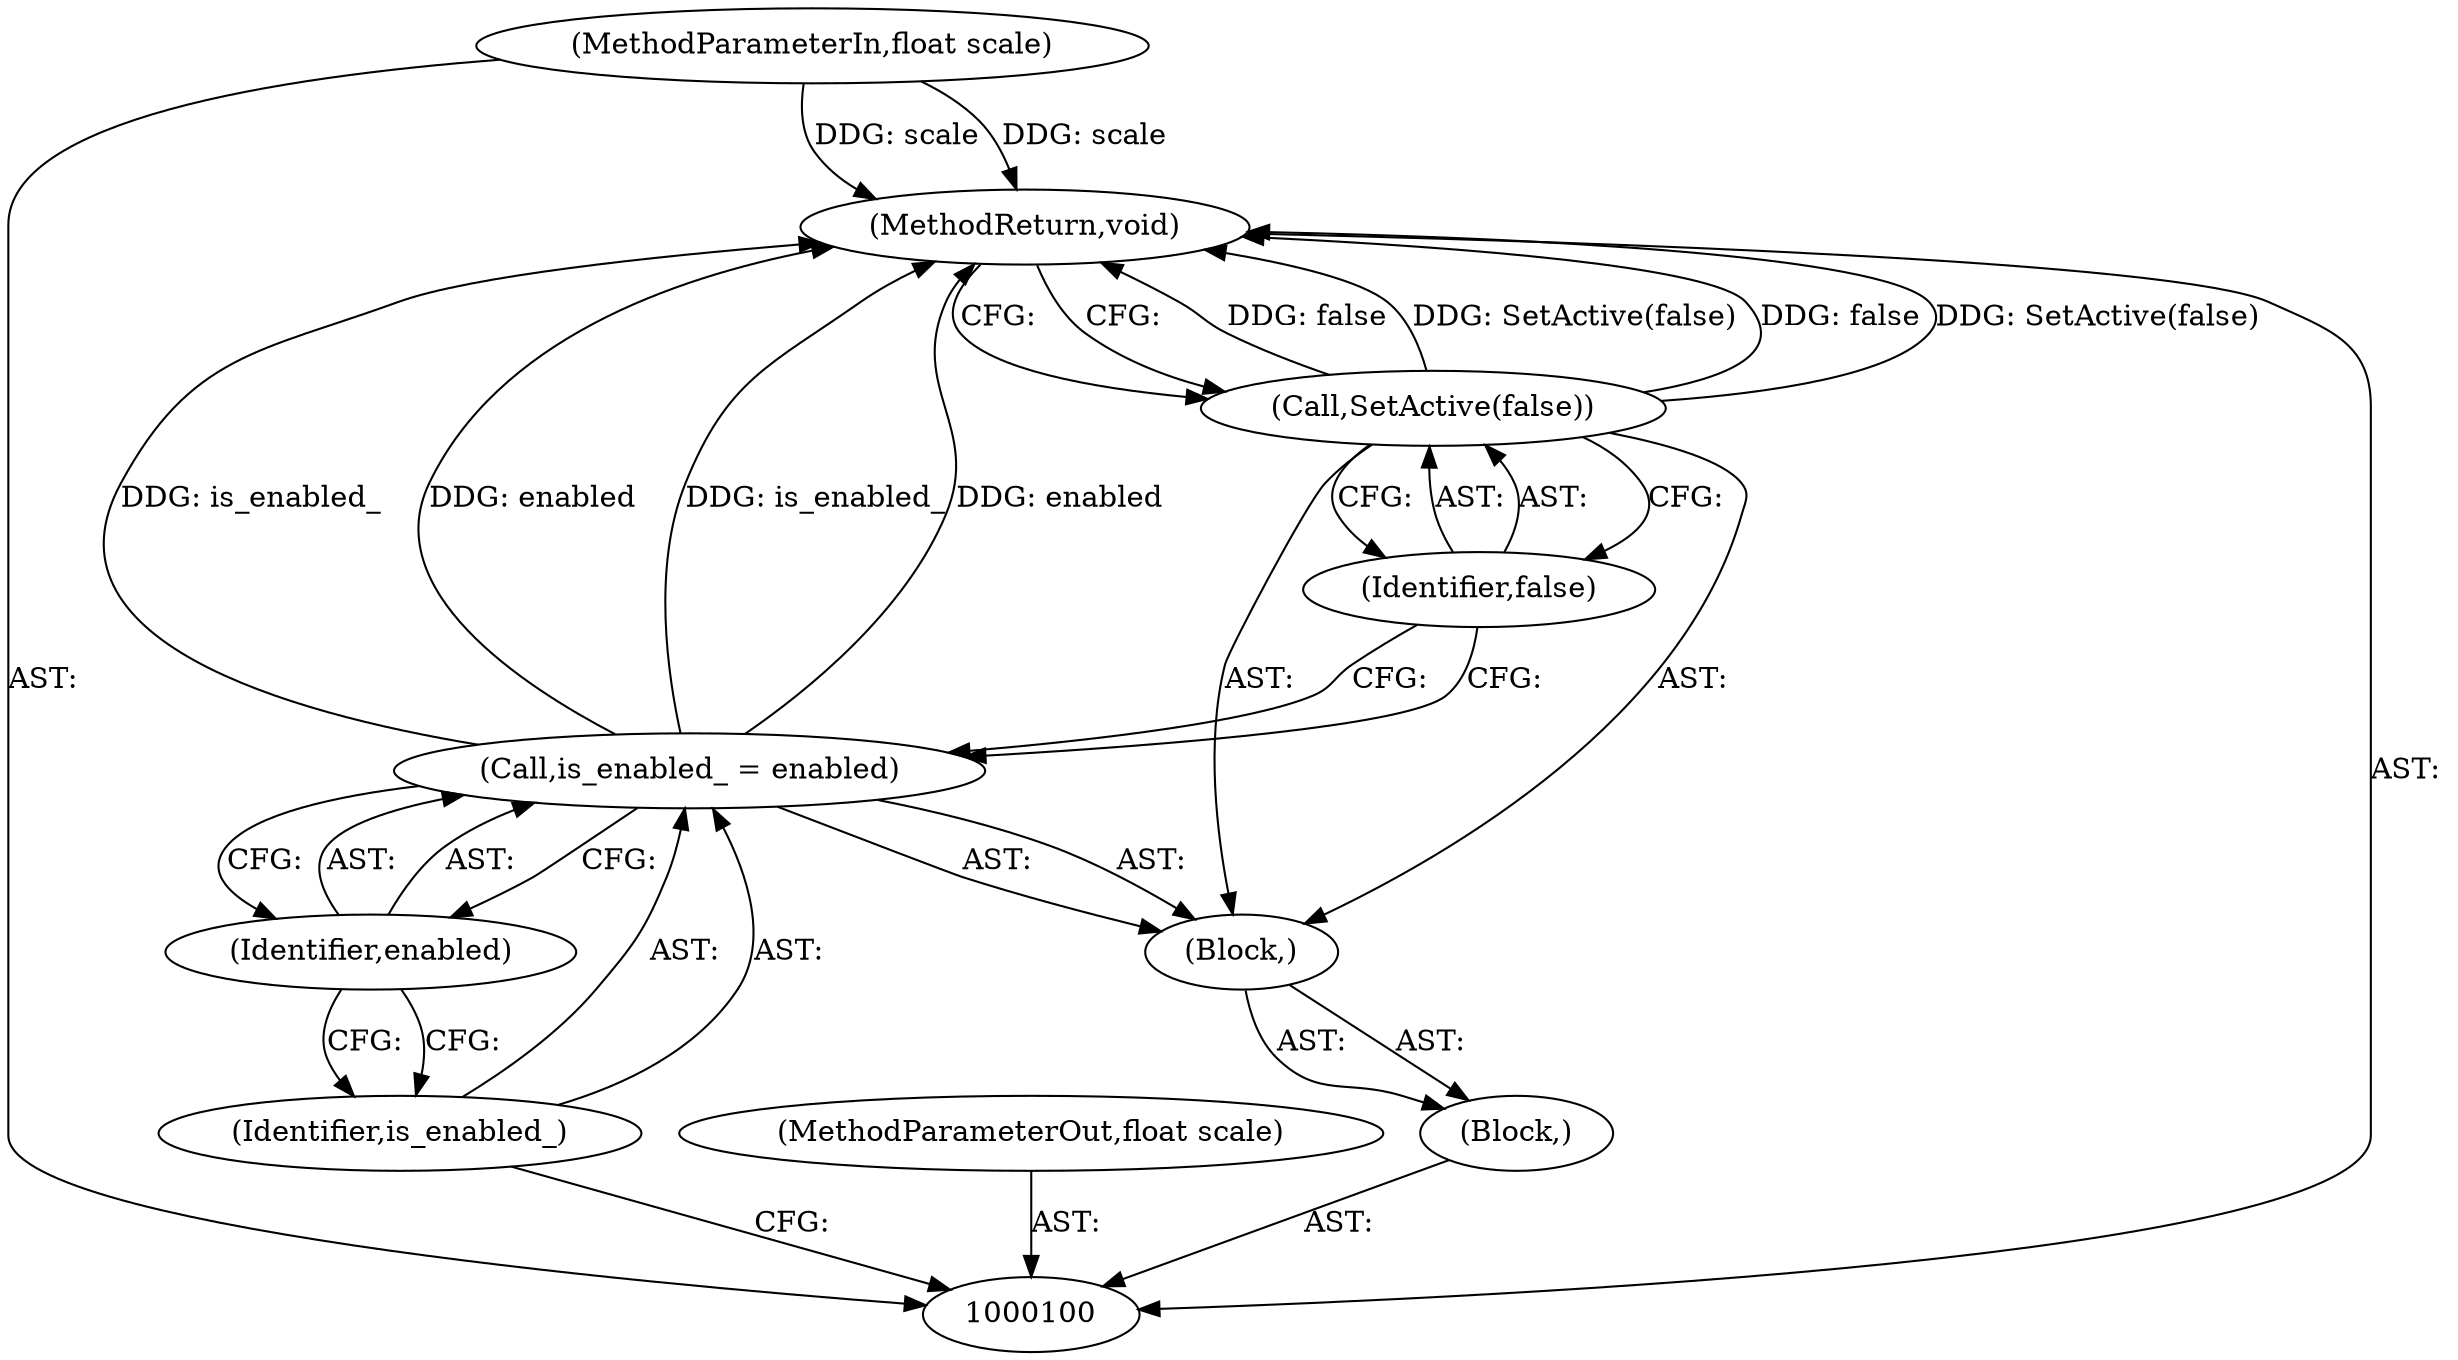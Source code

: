 digraph "0_Chrome_62b8b6e168a12263aab6b88dbef0b900cc37309f_15" {
"1000109" [label="(MethodReturn,void)"];
"1000101" [label="(MethodParameterIn,float scale)"];
"1000123" [label="(MethodParameterOut,float scale)"];
"1000102" [label="(Block,)"];
"1000103" [label="(Block,)"];
"1000106" [label="(Identifier,enabled)"];
"1000104" [label="(Call,is_enabled_ = enabled)"];
"1000105" [label="(Identifier,is_enabled_)"];
"1000108" [label="(Identifier,false)"];
"1000107" [label="(Call,SetActive(false))"];
"1000109" -> "1000100"  [label="AST: "];
"1000109" -> "1000107"  [label="CFG: "];
"1000107" -> "1000109"  [label="DDG: false"];
"1000107" -> "1000109"  [label="DDG: SetActive(false)"];
"1000104" -> "1000109"  [label="DDG: is_enabled_"];
"1000104" -> "1000109"  [label="DDG: enabled"];
"1000101" -> "1000109"  [label="DDG: scale"];
"1000101" -> "1000100"  [label="AST: "];
"1000101" -> "1000109"  [label="DDG: scale"];
"1000123" -> "1000100"  [label="AST: "];
"1000102" -> "1000100"  [label="AST: "];
"1000103" -> "1000102"  [label="AST: "];
"1000103" -> "1000102"  [label="AST: "];
"1000104" -> "1000103"  [label="AST: "];
"1000107" -> "1000103"  [label="AST: "];
"1000106" -> "1000104"  [label="AST: "];
"1000106" -> "1000105"  [label="CFG: "];
"1000104" -> "1000106"  [label="CFG: "];
"1000104" -> "1000103"  [label="AST: "];
"1000104" -> "1000106"  [label="CFG: "];
"1000105" -> "1000104"  [label="AST: "];
"1000106" -> "1000104"  [label="AST: "];
"1000108" -> "1000104"  [label="CFG: "];
"1000104" -> "1000109"  [label="DDG: is_enabled_"];
"1000104" -> "1000109"  [label="DDG: enabled"];
"1000105" -> "1000104"  [label="AST: "];
"1000105" -> "1000100"  [label="CFG: "];
"1000106" -> "1000105"  [label="CFG: "];
"1000108" -> "1000107"  [label="AST: "];
"1000108" -> "1000104"  [label="CFG: "];
"1000107" -> "1000108"  [label="CFG: "];
"1000107" -> "1000103"  [label="AST: "];
"1000107" -> "1000108"  [label="CFG: "];
"1000108" -> "1000107"  [label="AST: "];
"1000109" -> "1000107"  [label="CFG: "];
"1000107" -> "1000109"  [label="DDG: false"];
"1000107" -> "1000109"  [label="DDG: SetActive(false)"];
}
